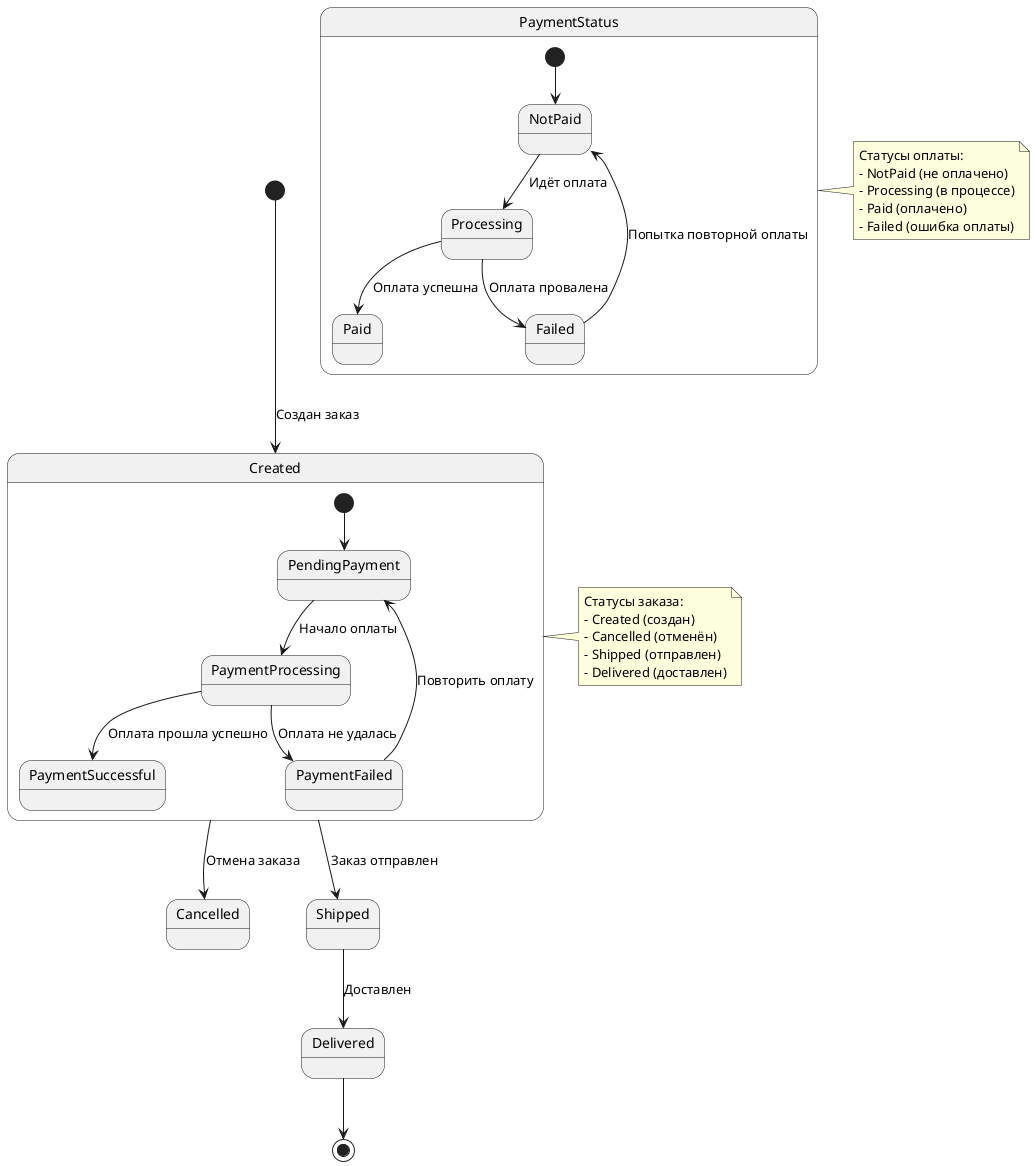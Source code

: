 @startuml pay_0.1
[*] --> Created : Создан заказ

state Created {
  [*] --> PendingPayment
  PendingPayment --> PaymentProcessing : Начало оплаты
  PaymentProcessing --> PaymentSuccessful : Оплата прошла успешно
  PaymentProcessing --> PaymentFailed : Оплата не удалась
  PaymentFailed --> PendingPayment : Повторить оплату
}

Created --> Cancelled : Отмена заказа
Created --> Shipped : Заказ отправлен
Shipped --> Delivered : Доставлен
Delivered --> [*]

state PaymentStatus {
  [*] --> NotPaid
  NotPaid --> Processing : Идёт оплата
  Processing --> Paid : Оплата успешна
  Processing --> Failed : Оплата провалена
  Failed --> NotPaid : Попытка повторной оплаты
}

note right of Created
  Статусы заказа:
  - Created (создан)
  - Cancelled (отменён)
  - Shipped (отправлен)
  - Delivered (доставлен)
end note

note right of PaymentStatus
  Статусы оплаты:
  - NotPaid (не оплачено)
  - Processing (в процессе)
  - Paid (оплачено)
  - Failed (ошибка оплаты)
end note

@enduml
